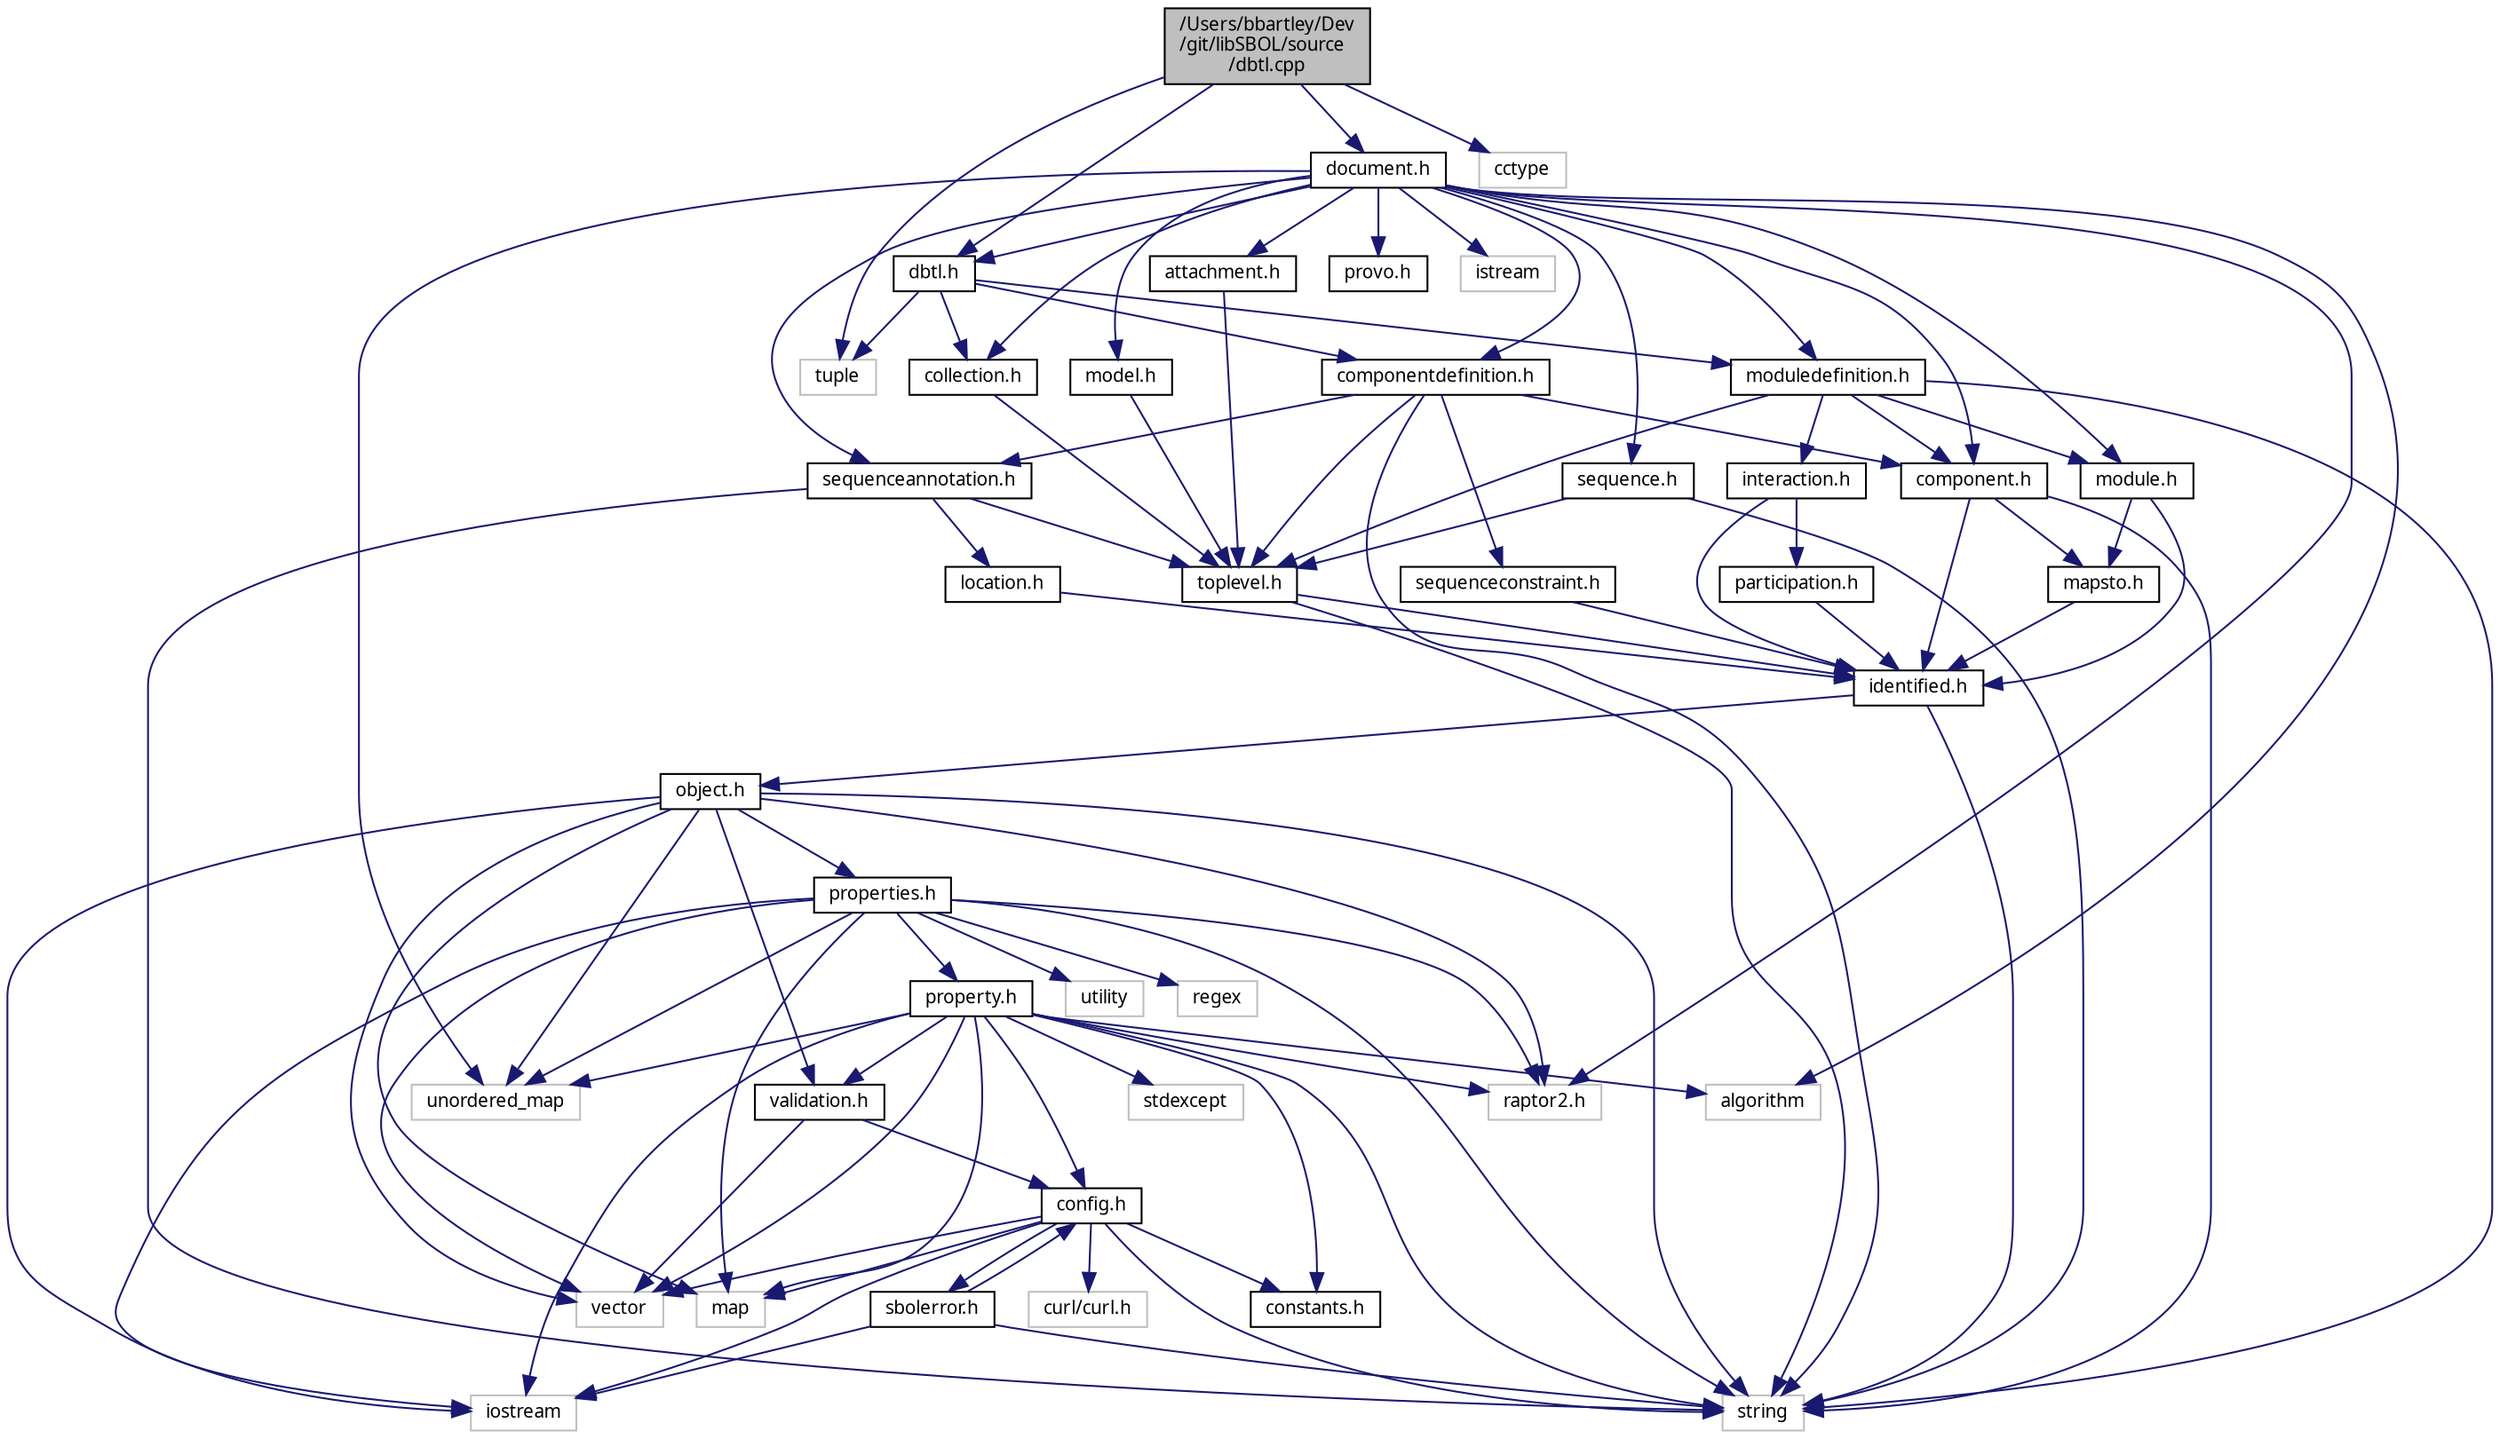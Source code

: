 digraph "/Users/bbartley/Dev/git/libSBOL/source/dbtl.cpp"
{
  edge [fontname="FreeSans.ttf",fontsize="10",labelfontname="FreeSans.ttf",labelfontsize="10"];
  node [fontname="FreeSans.ttf",fontsize="10",shape=record];
  Node0 [label="/Users/bbartley/Dev\l/git/libSBOL/source\l/dbtl.cpp",height=0.2,width=0.4,color="black", fillcolor="grey75", style="filled", fontcolor="black"];
  Node0 -> Node1 [color="midnightblue",fontsize="10",style="solid",fontname="FreeSans.ttf"];
  Node1 [label="dbtl.h",height=0.2,width=0.4,color="black", fillcolor="white", style="filled",URL="$dbtl_8h.html",tooltip="Contains the interface for Design-Build-Test classes. "];
  Node1 -> Node2 [color="midnightblue",fontsize="10",style="solid",fontname="FreeSans.ttf"];
  Node2 [label="componentdefinition.h",height=0.2,width=0.4,color="black", fillcolor="white", style="filled",URL="$componentdefinition_8h.html",tooltip="ComponentDefinition class. "];
  Node2 -> Node3 [color="midnightblue",fontsize="10",style="solid",fontname="FreeSans.ttf"];
  Node3 [label="toplevel.h",height=0.2,width=0.4,color="black", fillcolor="white", style="filled",URL="$toplevel_8h.html",tooltip="TopLevel class. "];
  Node3 -> Node4 [color="midnightblue",fontsize="10",style="solid",fontname="FreeSans.ttf"];
  Node4 [label="identified.h",height=0.2,width=0.4,color="black", fillcolor="white", style="filled",URL="$identified_8h.html",tooltip="Identified class. "];
  Node4 -> Node5 [color="midnightblue",fontsize="10",style="solid",fontname="FreeSans.ttf"];
  Node5 [label="object.h",height=0.2,width=0.4,color="black", fillcolor="white", style="filled",URL="$object_8h.html",tooltip="SBOLObject class (a low-level, abstract class) "];
  Node5 -> Node6 [color="midnightblue",fontsize="10",style="solid",fontname="FreeSans.ttf"];
  Node6 [label="validation.h",height=0.2,width=0.4,color="black", fillcolor="white", style="filled",URL="$validation_8h.html",tooltip="Validation rules. "];
  Node6 -> Node7 [color="midnightblue",fontsize="10",style="solid",fontname="FreeSans.ttf"];
  Node7 [label="vector",height=0.2,width=0.4,color="grey75", fillcolor="white", style="filled"];
  Node6 -> Node8 [color="midnightblue",fontsize="10",style="solid",fontname="FreeSans.ttf"];
  Node8 [label="config.h",height=0.2,width=0.4,color="black", fillcolor="white", style="filled",URL="$config_8h.html",tooltip="Global library options and configuration methods. "];
  Node8 -> Node9 [color="midnightblue",fontsize="10",style="solid",fontname="FreeSans.ttf"];
  Node9 [label="sbolerror.h",height=0.2,width=0.4,color="black", fillcolor="white", style="filled",URL="$sbolerror_8h.html",tooltip="SBOLError class and error codes. "];
  Node9 -> Node8 [color="midnightblue",fontsize="10",style="solid",fontname="FreeSans.ttf"];
  Node9 -> Node10 [color="midnightblue",fontsize="10",style="solid",fontname="FreeSans.ttf"];
  Node10 [label="string",height=0.2,width=0.4,color="grey75", fillcolor="white", style="filled"];
  Node9 -> Node11 [color="midnightblue",fontsize="10",style="solid",fontname="FreeSans.ttf"];
  Node11 [label="iostream",height=0.2,width=0.4,color="grey75", fillcolor="white", style="filled"];
  Node8 -> Node12 [color="midnightblue",fontsize="10",style="solid",fontname="FreeSans.ttf"];
  Node12 [label="constants.h",height=0.2,width=0.4,color="black", fillcolor="white", style="filled",URL="$constants_8h.html",tooltip="Users of libSBOL may find in this file useful and important symbols corresponding to commonly used on..."];
  Node8 -> Node10 [color="midnightblue",fontsize="10",style="solid",fontname="FreeSans.ttf"];
  Node8 -> Node13 [color="midnightblue",fontsize="10",style="solid",fontname="FreeSans.ttf"];
  Node13 [label="map",height=0.2,width=0.4,color="grey75", fillcolor="white", style="filled"];
  Node8 -> Node7 [color="midnightblue",fontsize="10",style="solid",fontname="FreeSans.ttf"];
  Node8 -> Node14 [color="midnightblue",fontsize="10",style="solid",fontname="FreeSans.ttf"];
  Node14 [label="curl/curl.h",height=0.2,width=0.4,color="grey75", fillcolor="white", style="filled"];
  Node8 -> Node11 [color="midnightblue",fontsize="10",style="solid",fontname="FreeSans.ttf"];
  Node5 -> Node15 [color="midnightblue",fontsize="10",style="solid",fontname="FreeSans.ttf"];
  Node15 [label="properties.h",height=0.2,width=0.4,color="black", fillcolor="white", style="filled",URL="$properties_8h.html",tooltip="Property template classes (eg, TextProperty, URIProperty, IntProperty) "];
  Node15 -> Node16 [color="midnightblue",fontsize="10",style="solid",fontname="FreeSans.ttf"];
  Node16 [label="property.h",height=0.2,width=0.4,color="black", fillcolor="white", style="filled",URL="$property_8h.html",tooltip="Property template classes (eg, TextProperty, URIProperty, IntProperty) "];
  Node16 -> Node12 [color="midnightblue",fontsize="10",style="solid",fontname="FreeSans.ttf"];
  Node16 -> Node8 [color="midnightblue",fontsize="10",style="solid",fontname="FreeSans.ttf"];
  Node16 -> Node6 [color="midnightblue",fontsize="10",style="solid",fontname="FreeSans.ttf"];
  Node16 -> Node17 [color="midnightblue",fontsize="10",style="solid",fontname="FreeSans.ttf"];
  Node17 [label="raptor2.h",height=0.2,width=0.4,color="grey75", fillcolor="white", style="filled"];
  Node16 -> Node10 [color="midnightblue",fontsize="10",style="solid",fontname="FreeSans.ttf"];
  Node16 -> Node7 [color="midnightblue",fontsize="10",style="solid",fontname="FreeSans.ttf"];
  Node16 -> Node11 [color="midnightblue",fontsize="10",style="solid",fontname="FreeSans.ttf"];
  Node16 -> Node13 [color="midnightblue",fontsize="10",style="solid",fontname="FreeSans.ttf"];
  Node16 -> Node18 [color="midnightblue",fontsize="10",style="solid",fontname="FreeSans.ttf"];
  Node18 [label="unordered_map",height=0.2,width=0.4,color="grey75", fillcolor="white", style="filled"];
  Node16 -> Node19 [color="midnightblue",fontsize="10",style="solid",fontname="FreeSans.ttf"];
  Node19 [label="stdexcept",height=0.2,width=0.4,color="grey75", fillcolor="white", style="filled"];
  Node16 -> Node20 [color="midnightblue",fontsize="10",style="solid",fontname="FreeSans.ttf"];
  Node20 [label="algorithm",height=0.2,width=0.4,color="grey75", fillcolor="white", style="filled"];
  Node15 -> Node17 [color="midnightblue",fontsize="10",style="solid",fontname="FreeSans.ttf"];
  Node15 -> Node10 [color="midnightblue",fontsize="10",style="solid",fontname="FreeSans.ttf"];
  Node15 -> Node7 [color="midnightblue",fontsize="10",style="solid",fontname="FreeSans.ttf"];
  Node15 -> Node11 [color="midnightblue",fontsize="10",style="solid",fontname="FreeSans.ttf"];
  Node15 -> Node13 [color="midnightblue",fontsize="10",style="solid",fontname="FreeSans.ttf"];
  Node15 -> Node18 [color="midnightblue",fontsize="10",style="solid",fontname="FreeSans.ttf"];
  Node15 -> Node21 [color="midnightblue",fontsize="10",style="solid",fontname="FreeSans.ttf"];
  Node21 [label="utility",height=0.2,width=0.4,color="grey75", fillcolor="white", style="filled"];
  Node15 -> Node22 [color="midnightblue",fontsize="10",style="solid",fontname="FreeSans.ttf"];
  Node22 [label="regex",height=0.2,width=0.4,color="grey75", fillcolor="white", style="filled"];
  Node5 -> Node17 [color="midnightblue",fontsize="10",style="solid",fontname="FreeSans.ttf"];
  Node5 -> Node10 [color="midnightblue",fontsize="10",style="solid",fontname="FreeSans.ttf"];
  Node5 -> Node7 [color="midnightblue",fontsize="10",style="solid",fontname="FreeSans.ttf"];
  Node5 -> Node11 [color="midnightblue",fontsize="10",style="solid",fontname="FreeSans.ttf"];
  Node5 -> Node13 [color="midnightblue",fontsize="10",style="solid",fontname="FreeSans.ttf"];
  Node5 -> Node18 [color="midnightblue",fontsize="10",style="solid",fontname="FreeSans.ttf"];
  Node4 -> Node10 [color="midnightblue",fontsize="10",style="solid",fontname="FreeSans.ttf"];
  Node3 -> Node10 [color="midnightblue",fontsize="10",style="solid",fontname="FreeSans.ttf"];
  Node2 -> Node23 [color="midnightblue",fontsize="10",style="solid",fontname="FreeSans.ttf"];
  Node23 [label="component.h",height=0.2,width=0.4,color="black", fillcolor="white", style="filled",URL="$component_8h.html",tooltip="ComponentInstance, Component, and FunctionalComponent classes. "];
  Node23 -> Node4 [color="midnightblue",fontsize="10",style="solid",fontname="FreeSans.ttf"];
  Node23 -> Node24 [color="midnightblue",fontsize="10",style="solid",fontname="FreeSans.ttf"];
  Node24 [label="mapsto.h",height=0.2,width=0.4,color="black", fillcolor="white", style="filled",URL="$mapsto_8h.html",tooltip="MapsTo class. "];
  Node24 -> Node4 [color="midnightblue",fontsize="10",style="solid",fontname="FreeSans.ttf"];
  Node23 -> Node10 [color="midnightblue",fontsize="10",style="solid",fontname="FreeSans.ttf"];
  Node2 -> Node25 [color="midnightblue",fontsize="10",style="solid",fontname="FreeSans.ttf"];
  Node25 [label="sequenceannotation.h",height=0.2,width=0.4,color="black", fillcolor="white", style="filled",URL="$sequenceannotation_8h.html",tooltip="SequenceAnnotation class. "];
  Node25 -> Node3 [color="midnightblue",fontsize="10",style="solid",fontname="FreeSans.ttf"];
  Node25 -> Node26 [color="midnightblue",fontsize="10",style="solid",fontname="FreeSans.ttf"];
  Node26 [label="location.h",height=0.2,width=0.4,color="black", fillcolor="white", style="filled",URL="$location_8h.html",tooltip="Location, Cut, Range, and GenericLocation classes. "];
  Node26 -> Node4 [color="midnightblue",fontsize="10",style="solid",fontname="FreeSans.ttf"];
  Node25 -> Node10 [color="midnightblue",fontsize="10",style="solid",fontname="FreeSans.ttf"];
  Node2 -> Node27 [color="midnightblue",fontsize="10",style="solid",fontname="FreeSans.ttf"];
  Node27 [label="sequenceconstraint.h",height=0.2,width=0.4,color="black", fillcolor="white", style="filled",URL="$sequenceconstraint_8h.html",tooltip="SequenceConstraint class. "];
  Node27 -> Node4 [color="midnightblue",fontsize="10",style="solid",fontname="FreeSans.ttf"];
  Node2 -> Node10 [color="midnightblue",fontsize="10",style="solid",fontname="FreeSans.ttf"];
  Node1 -> Node28 [color="midnightblue",fontsize="10",style="solid",fontname="FreeSans.ttf"];
  Node28 [label="moduledefinition.h",height=0.2,width=0.4,color="black", fillcolor="white", style="filled",URL="$moduledefinition_8h.html",tooltip="ModuleDefinition class. "];
  Node28 -> Node3 [color="midnightblue",fontsize="10",style="solid",fontname="FreeSans.ttf"];
  Node28 -> Node29 [color="midnightblue",fontsize="10",style="solid",fontname="FreeSans.ttf"];
  Node29 [label="module.h",height=0.2,width=0.4,color="black", fillcolor="white", style="filled",URL="$module_8h.html",tooltip="Module class. "];
  Node29 -> Node4 [color="midnightblue",fontsize="10",style="solid",fontname="FreeSans.ttf"];
  Node29 -> Node24 [color="midnightblue",fontsize="10",style="solid",fontname="FreeSans.ttf"];
  Node28 -> Node23 [color="midnightblue",fontsize="10",style="solid",fontname="FreeSans.ttf"];
  Node28 -> Node30 [color="midnightblue",fontsize="10",style="solid",fontname="FreeSans.ttf"];
  Node30 [label="interaction.h",height=0.2,width=0.4,color="black", fillcolor="white", style="filled",URL="$interaction_8h.html",tooltip="Interaction class. "];
  Node30 -> Node4 [color="midnightblue",fontsize="10",style="solid",fontname="FreeSans.ttf"];
  Node30 -> Node31 [color="midnightblue",fontsize="10",style="solid",fontname="FreeSans.ttf"];
  Node31 [label="participation.h",height=0.2,width=0.4,color="black", fillcolor="white", style="filled",URL="$participation_8h.html",tooltip="Participation class. "];
  Node31 -> Node4 [color="midnightblue",fontsize="10",style="solid",fontname="FreeSans.ttf"];
  Node28 -> Node10 [color="midnightblue",fontsize="10",style="solid",fontname="FreeSans.ttf"];
  Node1 -> Node32 [color="midnightblue",fontsize="10",style="solid",fontname="FreeSans.ttf"];
  Node32 [label="collection.h",height=0.2,width=0.4,color="black", fillcolor="white", style="filled",URL="$collection_8h.html",tooltip="Collection class. "];
  Node32 -> Node3 [color="midnightblue",fontsize="10",style="solid",fontname="FreeSans.ttf"];
  Node1 -> Node33 [color="midnightblue",fontsize="10",style="solid",fontname="FreeSans.ttf"];
  Node33 [label="tuple",height=0.2,width=0.4,color="grey75", fillcolor="white", style="filled"];
  Node0 -> Node34 [color="midnightblue",fontsize="10",style="solid",fontname="FreeSans.ttf"];
  Node34 [label="document.h",height=0.2,width=0.4,color="black", fillcolor="white", style="filled",URL="$document_8h.html",tooltip="Document class, serialization method, and some low-level accessor methods. "];
  Node34 -> Node2 [color="midnightblue",fontsize="10",style="solid",fontname="FreeSans.ttf"];
  Node34 -> Node25 [color="midnightblue",fontsize="10",style="solid",fontname="FreeSans.ttf"];
  Node34 -> Node35 [color="midnightblue",fontsize="10",style="solid",fontname="FreeSans.ttf"];
  Node35 [label="sequence.h",height=0.2,width=0.4,color="black", fillcolor="white", style="filled",URL="$sequence_8h.html",tooltip="Sequence class. "];
  Node35 -> Node3 [color="midnightblue",fontsize="10",style="solid",fontname="FreeSans.ttf"];
  Node35 -> Node10 [color="midnightblue",fontsize="10",style="solid",fontname="FreeSans.ttf"];
  Node34 -> Node23 [color="midnightblue",fontsize="10",style="solid",fontname="FreeSans.ttf"];
  Node34 -> Node28 [color="midnightblue",fontsize="10",style="solid",fontname="FreeSans.ttf"];
  Node34 -> Node29 [color="midnightblue",fontsize="10",style="solid",fontname="FreeSans.ttf"];
  Node34 -> Node36 [color="midnightblue",fontsize="10",style="solid",fontname="FreeSans.ttf"];
  Node36 [label="model.h",height=0.2,width=0.4,color="black", fillcolor="white", style="filled",URL="$model_8h.html",tooltip="Model class. "];
  Node36 -> Node3 [color="midnightblue",fontsize="10",style="solid",fontname="FreeSans.ttf"];
  Node34 -> Node32 [color="midnightblue",fontsize="10",style="solid",fontname="FreeSans.ttf"];
  Node34 -> Node37 [color="midnightblue",fontsize="10",style="solid",fontname="FreeSans.ttf"];
  Node37 [label="provo.h",height=0.2,width=0.4,color="black", fillcolor="white", style="filled",URL="$provo_8h.html",tooltip="PROV-O ontology for provenance relationships. "];
  Node34 -> Node38 [color="midnightblue",fontsize="10",style="solid",fontname="FreeSans.ttf"];
  Node38 [label="attachment.h",height=0.2,width=0.4,color="black", fillcolor="white", style="filled",URL="$attachment_8h.html",tooltip="Attachment class. "];
  Node38 -> Node3 [color="midnightblue",fontsize="10",style="solid",fontname="FreeSans.ttf"];
  Node34 -> Node1 [color="midnightblue",fontsize="10",style="solid",fontname="FreeSans.ttf"];
  Node34 -> Node17 [color="midnightblue",fontsize="10",style="solid",fontname="FreeSans.ttf"];
  Node34 -> Node18 [color="midnightblue",fontsize="10",style="solid",fontname="FreeSans.ttf"];
  Node34 -> Node39 [color="midnightblue",fontsize="10",style="solid",fontname="FreeSans.ttf"];
  Node39 [label="istream",height=0.2,width=0.4,color="grey75", fillcolor="white", style="filled"];
  Node34 -> Node20 [color="midnightblue",fontsize="10",style="solid",fontname="FreeSans.ttf"];
  Node0 -> Node33 [color="midnightblue",fontsize="10",style="solid",fontname="FreeSans.ttf"];
  Node0 -> Node40 [color="midnightblue",fontsize="10",style="solid",fontname="FreeSans.ttf"];
  Node40 [label="cctype",height=0.2,width=0.4,color="grey75", fillcolor="white", style="filled"];
}
